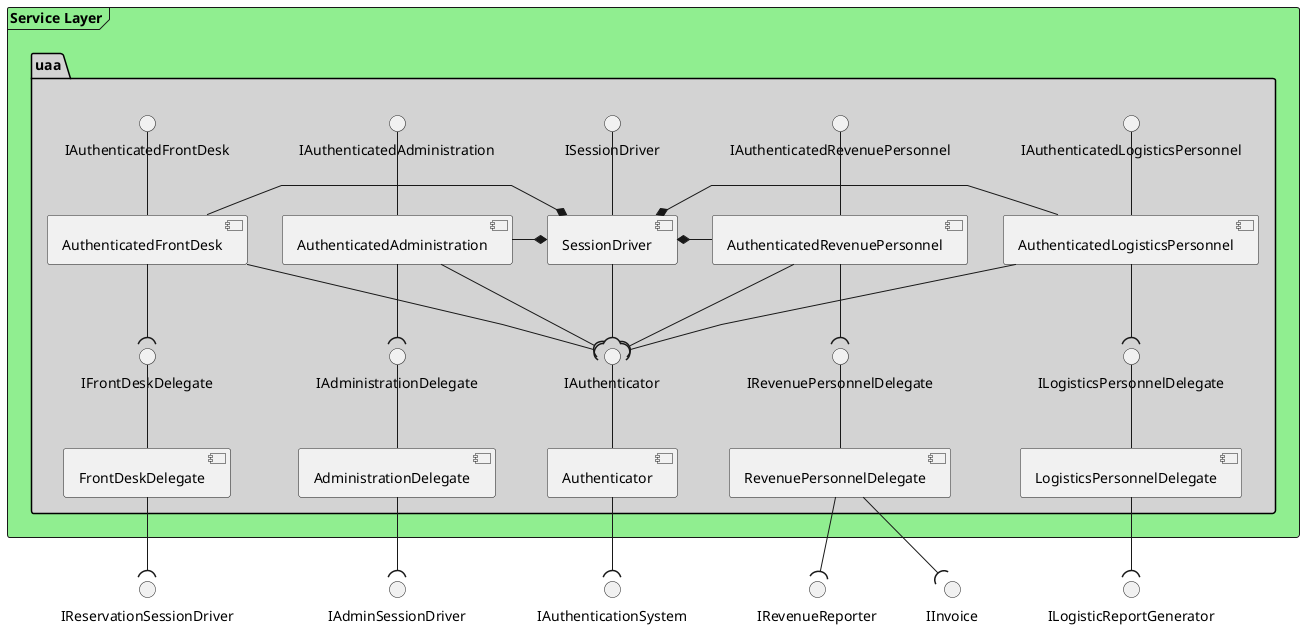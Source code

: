 @startuml

'skinparam linetype ortho
skinparam linetype polyline
'skinparam monochrome true

skinparam package {
    backgroundColor lightgrey
}

frame "Service Layer" #lightgreen {
    package "uaa" {
        ISessionDriver -- [SessionDriver]
        IAuthenticator -- [Authenticator]
        IFrontDeskDelegate -- [FrontDeskDelegate]
        IAuthenticatedFrontDesk -- [AuthenticatedFrontDesk]
        IAdministrationDelegate -- [AdministrationDelegate]
        IAuthenticatedAdministration -- [AuthenticatedAdministration]
        IRevenuePersonnelDelegate -- [RevenuePersonnelDelegate]
        IAuthenticatedRevenuePersonnel -- [AuthenticatedRevenuePersonnel]
        ILogisticsPersonnelDelegate -- [LogisticsPersonnelDelegate]
        IAuthenticatedLogisticsPersonnel -- [AuthenticatedLogisticsPersonnel]

        AuthenticatedFrontDesk --( IAuthenticator
        AuthenticatedFrontDesk --( IFrontDeskDelegate
        SessionDriver --( IAuthenticator
        AuthenticatedAdministration --( IAuthenticator
        AuthenticatedAdministration --( IAdministrationDelegate
        AuthenticatedLogisticsPersonnel --( IAuthenticator
        AuthenticatedLogisticsPersonnel --( ILogisticsPersonnelDelegate
        AuthenticatedRevenuePersonnel --( IAuthenticator
        AuthenticatedRevenuePersonnel --( IRevenuePersonnelDelegate

        SessionDriver *- AuthenticatedFrontDesk
        SessionDriver *- AuthenticatedAdministration
        SessionDriver *- AuthenticatedRevenuePersonnel
        SessionDriver *- AuthenticatedLogisticsPersonnel
    }
}

'##---------------------------------##
'## Service to Business Logic Layer ##
'##---------------------------------##
AdministrationDelegate --( IAdminSessionDriver

Authenticator --( IAuthenticationSystem

FrontDeskDelegate --( IReservationSessionDriver

RevenuePersonnelDelegate --( IRevenueReporter
RevenuePersonnelDelegate --( IInvoice

LogisticsPersonnelDelegate --( ILogisticReportGenerator

@enduml